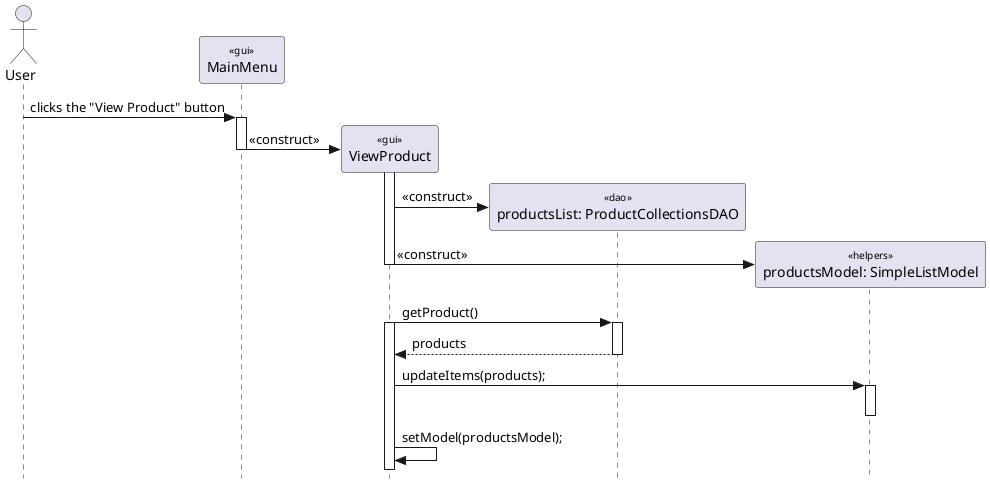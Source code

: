 @startuml
skinparam {
  Style StrictUML
  SequenceStereotype {
    Font {
      Size 10
      Style plain
    }
  }
}
actor "User" as user
participant "MainMenu" as menu <<gui>>
participant "ViewProduct" as ViewProduct <<gui>>
participant "productsList: ProductCollectionsDAO" as ProductCollectionsDAO <<dao>>
participant "productsModel: SimpleListModel" as SimpleListModel <<helpers>>

'create the product viewer menu
user -> menu++ : clicks the "View Product" button
create ViewProduct
menu -> ViewProduct : <<construct>>
menu--

ViewProduct++
create ProductCollectionsDAO
ViewProduct -> ProductCollectionsDAO : <<construct>>
create SimpleListModel
ViewProduct -> SimpleListModel : <<construct>>
ViewProduct--

ViewProduct -> ProductCollectionsDAO++ :getProduct()
ViewProduct++
ProductCollectionsDAO --> ViewProduct :products
ProductCollectionsDAO--
ViewProduct -> SimpleListModel++:updateItems(products);
SimpleListModel--
ViewProduct -> ViewProduct :setModel(productsModel);

@enduml
